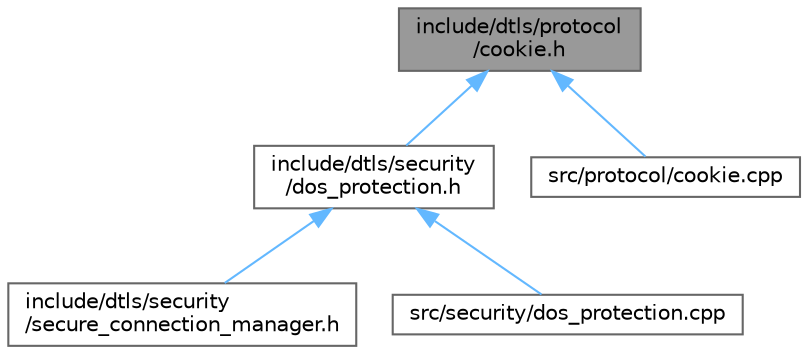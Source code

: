 digraph "include/dtls/protocol/cookie.h"
{
 // LATEX_PDF_SIZE
  bgcolor="transparent";
  edge [fontname=Helvetica,fontsize=10,labelfontname=Helvetica,labelfontsize=10];
  node [fontname=Helvetica,fontsize=10,shape=box,height=0.2,width=0.4];
  Node1 [id="Node000001",label="include/dtls/protocol\l/cookie.h",height=0.2,width=0.4,color="gray40", fillcolor="grey60", style="filled", fontcolor="black",tooltip=" "];
  Node1 -> Node2 [id="edge1_Node000001_Node000002",dir="back",color="steelblue1",style="solid",tooltip=" "];
  Node2 [id="Node000002",label="include/dtls/security\l/dos_protection.h",height=0.2,width=0.4,color="grey40", fillcolor="white", style="filled",URL="$security_2dos__protection_8h.html",tooltip=" "];
  Node2 -> Node3 [id="edge2_Node000002_Node000003",dir="back",color="steelblue1",style="solid",tooltip=" "];
  Node3 [id="Node000003",label="include/dtls/security\l/secure_connection_manager.h",height=0.2,width=0.4,color="grey40", fillcolor="white", style="filled",URL="$secure__connection__manager_8h.html",tooltip=" "];
  Node2 -> Node4 [id="edge3_Node000002_Node000004",dir="back",color="steelblue1",style="solid",tooltip=" "];
  Node4 [id="Node000004",label="src/security/dos_protection.cpp",height=0.2,width=0.4,color="grey40", fillcolor="white", style="filled",URL="$security_2dos__protection_8cpp.html",tooltip=" "];
  Node1 -> Node5 [id="edge4_Node000001_Node000005",dir="back",color="steelblue1",style="solid",tooltip=" "];
  Node5 [id="Node000005",label="src/protocol/cookie.cpp",height=0.2,width=0.4,color="grey40", fillcolor="white", style="filled",URL="$cookie_8cpp.html",tooltip=" "];
}
